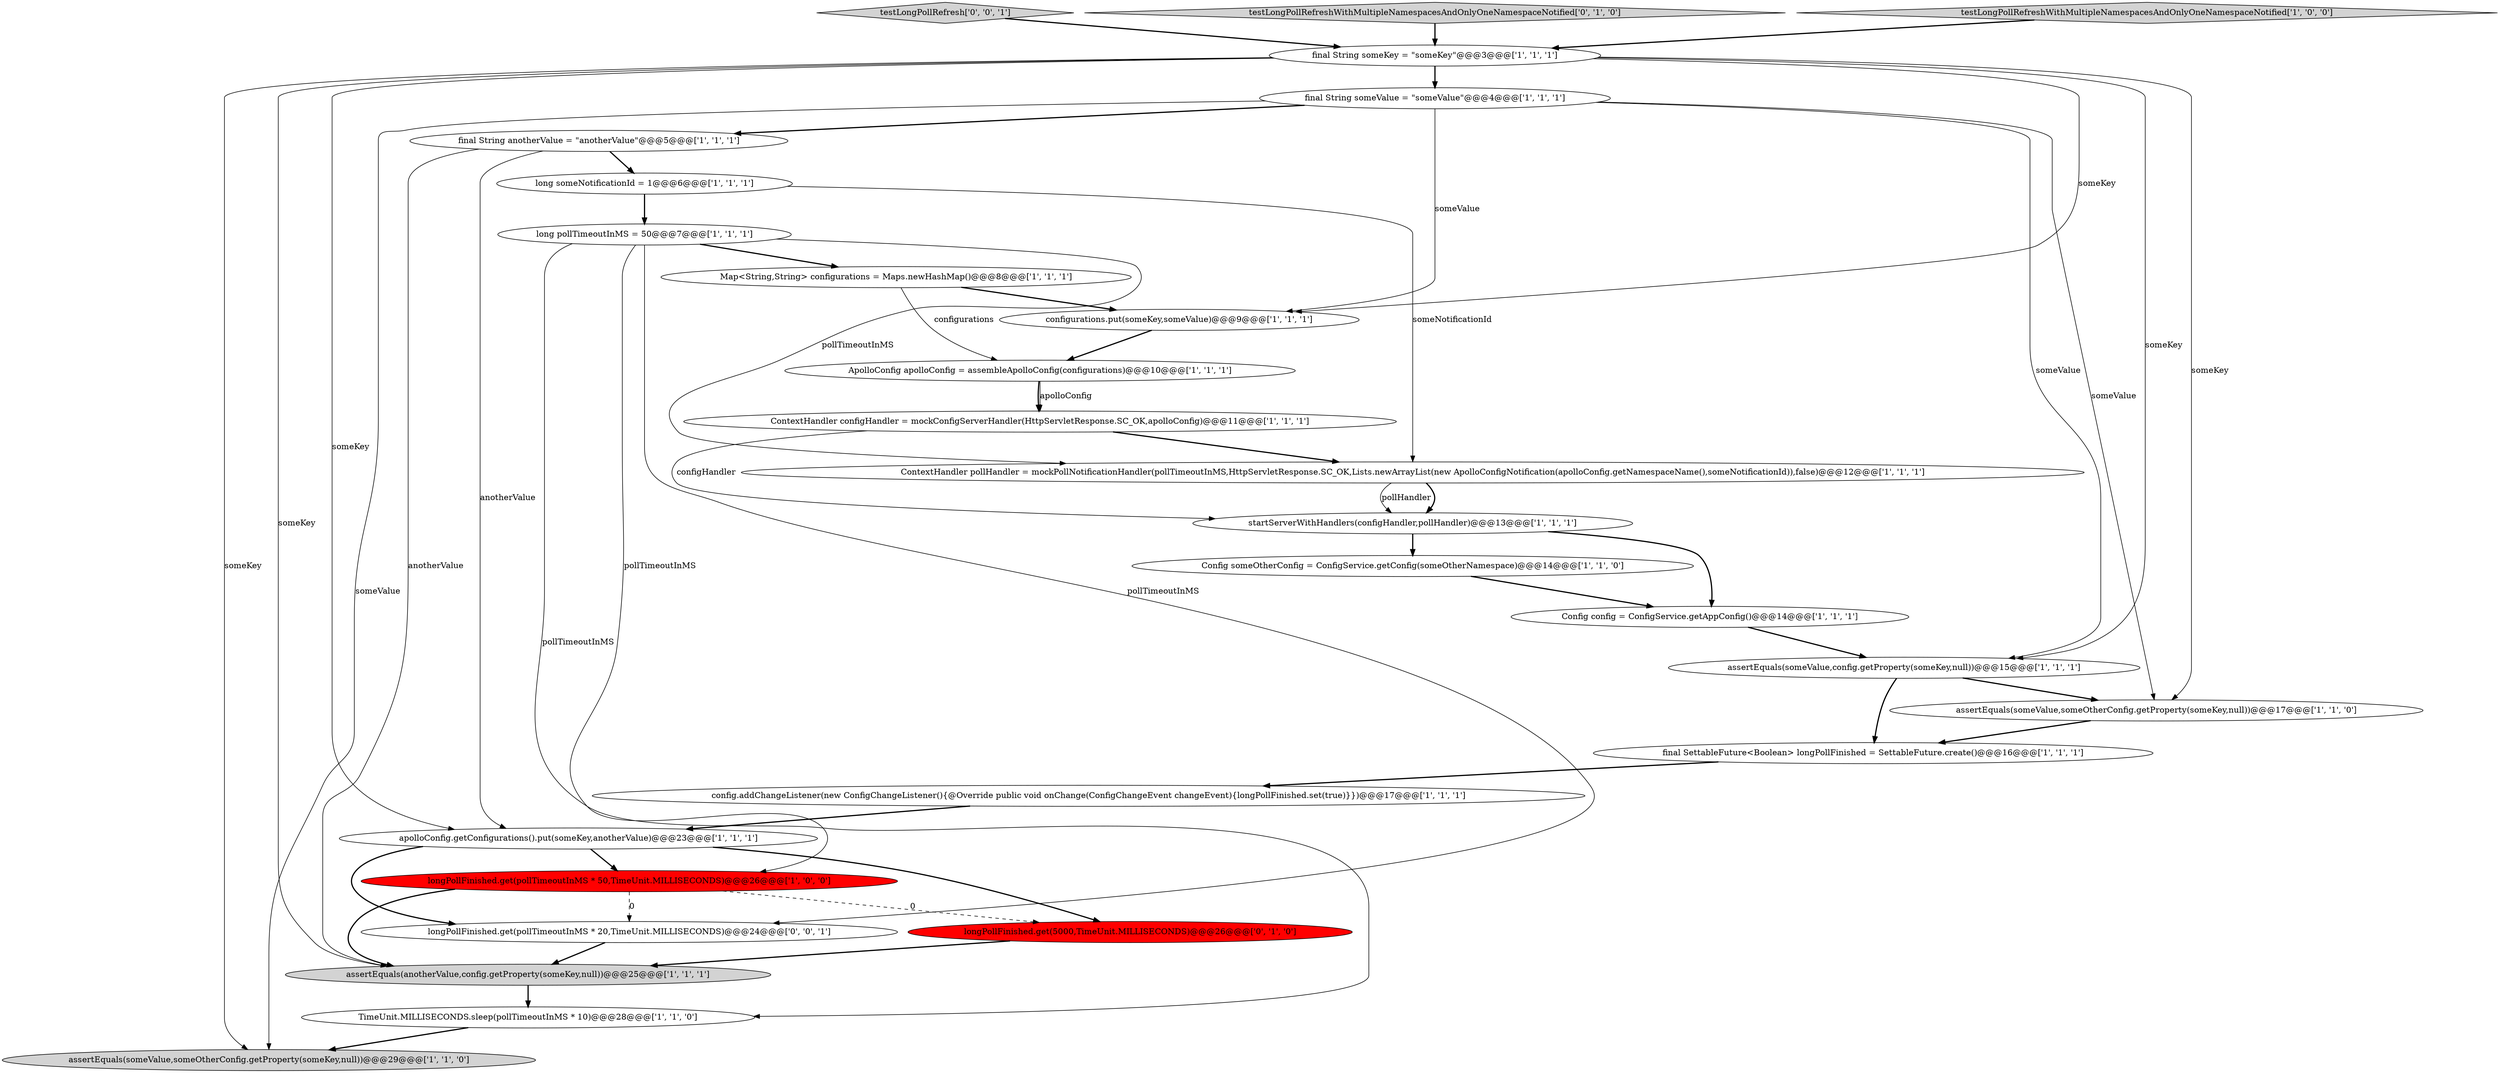 digraph {
19 [style = filled, label = "configurations.put(someKey,someValue)@@@9@@@['1', '1', '1']", fillcolor = white, shape = ellipse image = "AAA0AAABBB1BBB"];
11 [style = filled, label = "Config someOtherConfig = ConfigService.getConfig(someOtherNamespace)@@@14@@@['1', '1', '0']", fillcolor = white, shape = ellipse image = "AAA0AAABBB1BBB"];
1 [style = filled, label = "config.addChangeListener(new ConfigChangeListener(){@Override public void onChange(ConfigChangeEvent changeEvent){longPollFinished.set(true)}})@@@17@@@['1', '1', '1']", fillcolor = white, shape = ellipse image = "AAA0AAABBB1BBB"];
6 [style = filled, label = "assertEquals(anotherValue,config.getProperty(someKey,null))@@@25@@@['1', '1', '1']", fillcolor = lightgray, shape = ellipse image = "AAA0AAABBB1BBB"];
26 [style = filled, label = "testLongPollRefresh['0', '0', '1']", fillcolor = lightgray, shape = diamond image = "AAA0AAABBB3BBB"];
14 [style = filled, label = "final String someValue = \"someValue\"@@@4@@@['1', '1', '1']", fillcolor = white, shape = ellipse image = "AAA0AAABBB1BBB"];
4 [style = filled, label = "Map<String,String> configurations = Maps.newHashMap()@@@8@@@['1', '1', '1']", fillcolor = white, shape = ellipse image = "AAA0AAABBB1BBB"];
16 [style = filled, label = "Config config = ConfigService.getAppConfig()@@@14@@@['1', '1', '1']", fillcolor = white, shape = ellipse image = "AAA0AAABBB1BBB"];
5 [style = filled, label = "ContextHandler configHandler = mockConfigServerHandler(HttpServletResponse.SC_OK,apolloConfig)@@@11@@@['1', '1', '1']", fillcolor = white, shape = ellipse image = "AAA0AAABBB1BBB"];
10 [style = filled, label = "startServerWithHandlers(configHandler,pollHandler)@@@13@@@['1', '1', '1']", fillcolor = white, shape = ellipse image = "AAA0AAABBB1BBB"];
15 [style = filled, label = "assertEquals(someValue,config.getProperty(someKey,null))@@@15@@@['1', '1', '1']", fillcolor = white, shape = ellipse image = "AAA0AAABBB1BBB"];
18 [style = filled, label = "final SettableFuture<Boolean> longPollFinished = SettableFuture.create()@@@16@@@['1', '1', '1']", fillcolor = white, shape = ellipse image = "AAA0AAABBB1BBB"];
17 [style = filled, label = "final String someKey = \"someKey\"@@@3@@@['1', '1', '1']", fillcolor = white, shape = ellipse image = "AAA0AAABBB1BBB"];
20 [style = filled, label = "long pollTimeoutInMS = 50@@@7@@@['1', '1', '1']", fillcolor = white, shape = ellipse image = "AAA0AAABBB1BBB"];
7 [style = filled, label = "ApolloConfig apolloConfig = assembleApolloConfig(configurations)@@@10@@@['1', '1', '1']", fillcolor = white, shape = ellipse image = "AAA0AAABBB1BBB"];
23 [style = filled, label = "testLongPollRefreshWithMultipleNamespacesAndOnlyOneNamespaceNotified['0', '1', '0']", fillcolor = lightgray, shape = diamond image = "AAA0AAABBB2BBB"];
24 [style = filled, label = "longPollFinished.get(5000,TimeUnit.MILLISECONDS)@@@26@@@['0', '1', '0']", fillcolor = red, shape = ellipse image = "AAA1AAABBB2BBB"];
9 [style = filled, label = "ContextHandler pollHandler = mockPollNotificationHandler(pollTimeoutInMS,HttpServletResponse.SC_OK,Lists.newArrayList(new ApolloConfigNotification(apolloConfig.getNamespaceName(),someNotificationId)),false)@@@12@@@['1', '1', '1']", fillcolor = white, shape = ellipse image = "AAA0AAABBB1BBB"];
8 [style = filled, label = "testLongPollRefreshWithMultipleNamespacesAndOnlyOneNamespaceNotified['1', '0', '0']", fillcolor = lightgray, shape = diamond image = "AAA0AAABBB1BBB"];
3 [style = filled, label = "long someNotificationId = 1@@@6@@@['1', '1', '1']", fillcolor = white, shape = ellipse image = "AAA0AAABBB1BBB"];
2 [style = filled, label = "longPollFinished.get(pollTimeoutInMS * 50,TimeUnit.MILLISECONDS)@@@26@@@['1', '0', '0']", fillcolor = red, shape = ellipse image = "AAA1AAABBB1BBB"];
13 [style = filled, label = "assertEquals(someValue,someOtherConfig.getProperty(someKey,null))@@@29@@@['1', '1', '0']", fillcolor = lightgray, shape = ellipse image = "AAA0AAABBB1BBB"];
25 [style = filled, label = "longPollFinished.get(pollTimeoutInMS * 20,TimeUnit.MILLISECONDS)@@@24@@@['0', '0', '1']", fillcolor = white, shape = ellipse image = "AAA0AAABBB3BBB"];
12 [style = filled, label = "assertEquals(someValue,someOtherConfig.getProperty(someKey,null))@@@17@@@['1', '1', '0']", fillcolor = white, shape = ellipse image = "AAA0AAABBB1BBB"];
0 [style = filled, label = "final String anotherValue = \"anotherValue\"@@@5@@@['1', '1', '1']", fillcolor = white, shape = ellipse image = "AAA0AAABBB1BBB"];
22 [style = filled, label = "TimeUnit.MILLISECONDS.sleep(pollTimeoutInMS * 10)@@@28@@@['1', '1', '0']", fillcolor = white, shape = ellipse image = "AAA0AAABBB1BBB"];
21 [style = filled, label = "apolloConfig.getConfigurations().put(someKey,anotherValue)@@@23@@@['1', '1', '1']", fillcolor = white, shape = ellipse image = "AAA0AAABBB1BBB"];
0->3 [style = bold, label=""];
11->16 [style = bold, label=""];
16->15 [style = bold, label=""];
17->19 [style = solid, label="someKey"];
5->9 [style = bold, label=""];
26->17 [style = bold, label=""];
6->22 [style = bold, label=""];
2->6 [style = bold, label=""];
0->6 [style = solid, label="anotherValue"];
5->10 [style = solid, label="configHandler"];
4->19 [style = bold, label=""];
17->21 [style = solid, label="someKey"];
14->19 [style = solid, label="someValue"];
14->15 [style = solid, label="someValue"];
21->24 [style = bold, label=""];
0->21 [style = solid, label="anotherValue"];
9->10 [style = bold, label=""];
21->25 [style = bold, label=""];
7->5 [style = solid, label="apolloConfig"];
25->6 [style = bold, label=""];
15->18 [style = bold, label=""];
20->4 [style = bold, label=""];
21->2 [style = bold, label=""];
17->13 [style = solid, label="someKey"];
20->22 [style = solid, label="pollTimeoutInMS"];
8->17 [style = bold, label=""];
14->12 [style = solid, label="someValue"];
20->2 [style = solid, label="pollTimeoutInMS"];
14->13 [style = solid, label="someValue"];
7->5 [style = bold, label=""];
3->20 [style = bold, label=""];
14->0 [style = bold, label=""];
18->1 [style = bold, label=""];
10->16 [style = bold, label=""];
20->9 [style = solid, label="pollTimeoutInMS"];
17->14 [style = bold, label=""];
17->6 [style = solid, label="someKey"];
1->21 [style = bold, label=""];
4->7 [style = solid, label="configurations"];
12->18 [style = bold, label=""];
2->25 [style = dashed, label="0"];
17->15 [style = solid, label="someKey"];
23->17 [style = bold, label=""];
17->12 [style = solid, label="someKey"];
15->12 [style = bold, label=""];
2->24 [style = dashed, label="0"];
24->6 [style = bold, label=""];
19->7 [style = bold, label=""];
22->13 [style = bold, label=""];
9->10 [style = solid, label="pollHandler"];
20->25 [style = solid, label="pollTimeoutInMS"];
10->11 [style = bold, label=""];
3->9 [style = solid, label="someNotificationId"];
}
